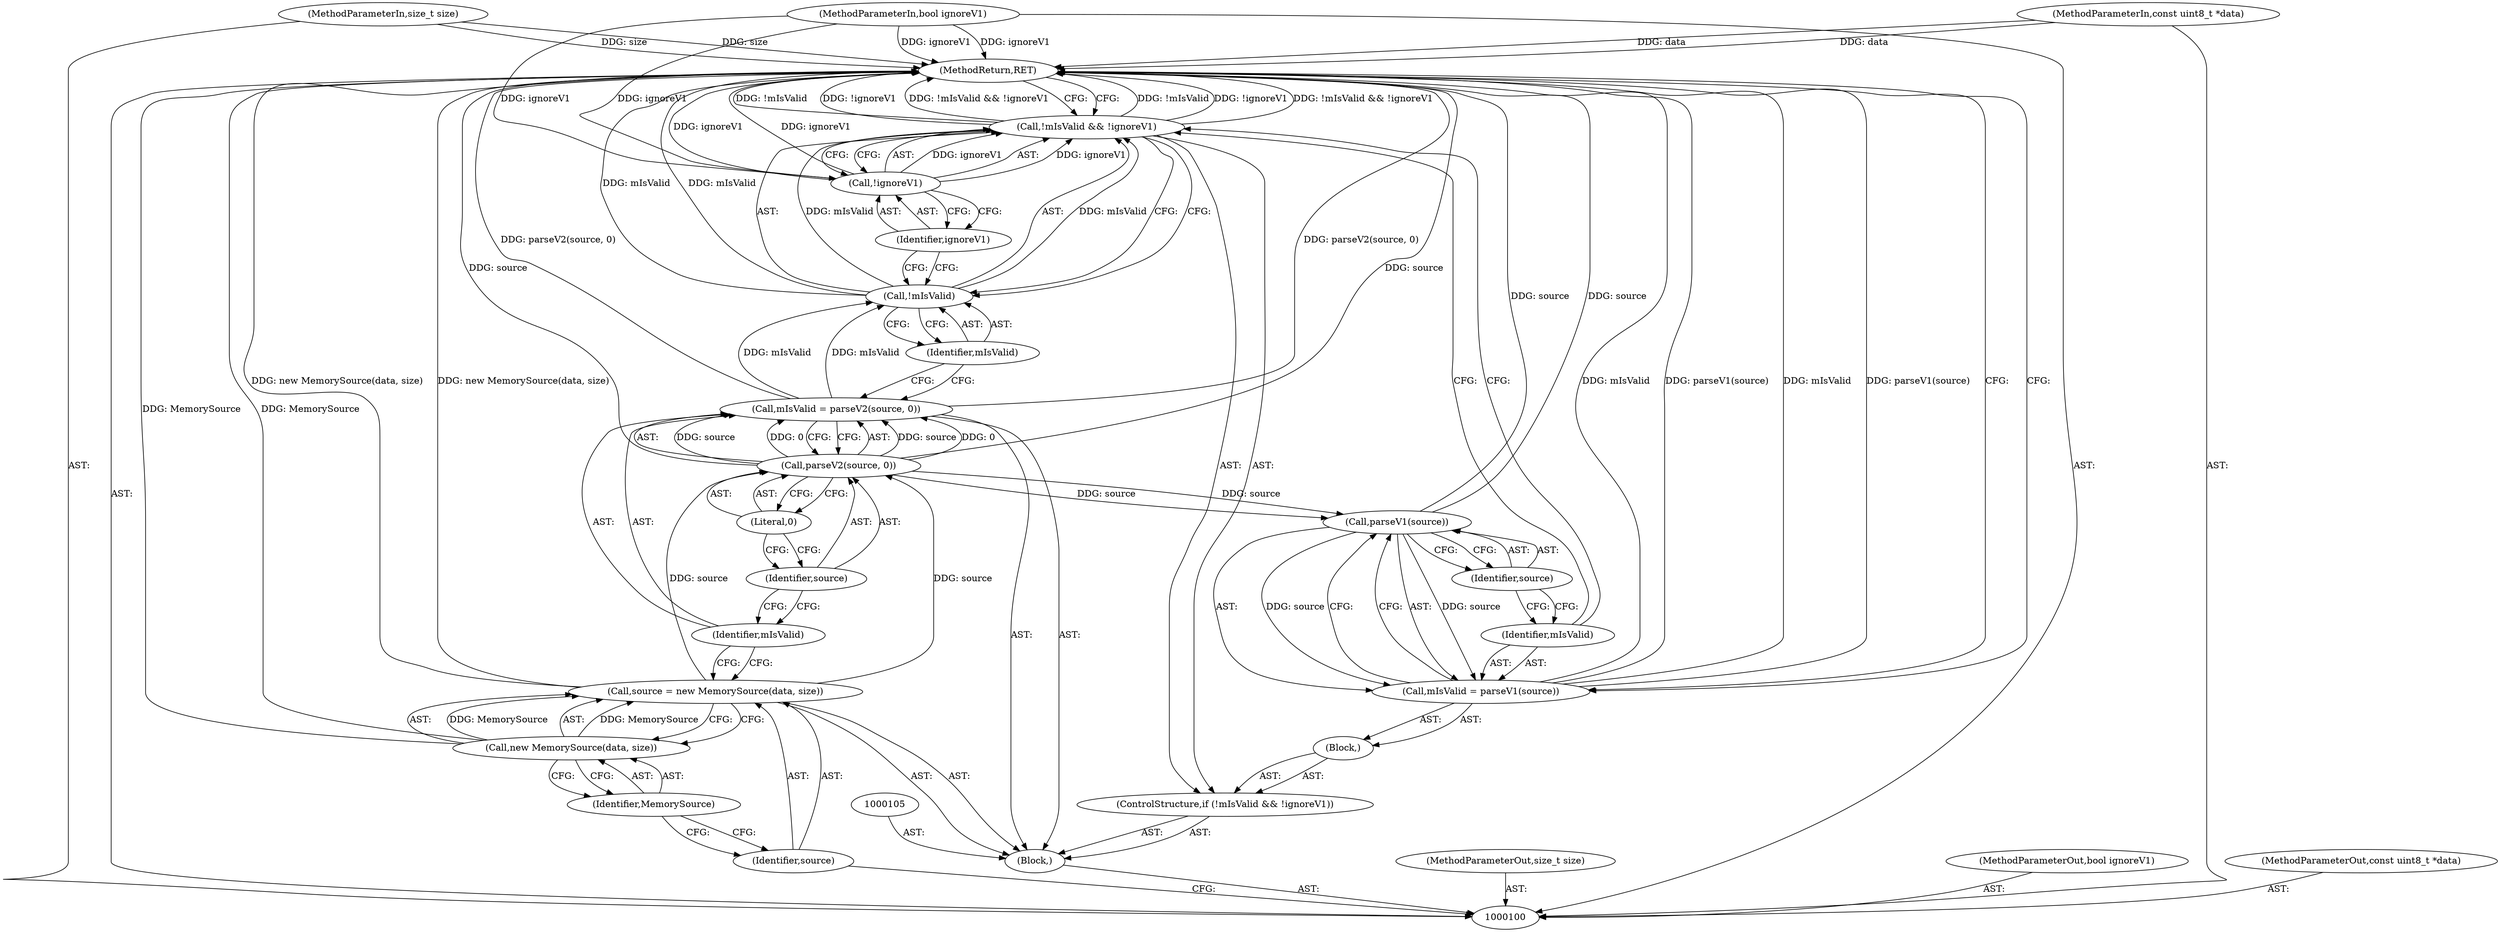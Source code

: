 digraph "1_Android_6d0249be2275fd4086783f259f4e2c54722a7c55" {
"1000126" [label="(MethodReturn,RET)"];
"1000102" [label="(MethodParameterIn,size_t size)"];
"1000163" [label="(MethodParameterOut,size_t size)"];
"1000103" [label="(MethodParameterIn,bool ignoreV1)"];
"1000164" [label="(MethodParameterOut,bool ignoreV1)"];
"1000101" [label="(MethodParameterIn,const uint8_t *data)"];
"1000162" [label="(MethodParameterOut,const uint8_t *data)"];
"1000112" [label="(Call,parseV2(source, 0))"];
"1000113" [label="(Identifier,source)"];
"1000114" [label="(Literal,0)"];
"1000110" [label="(Call,mIsValid = parseV2(source, 0))"];
"1000111" [label="(Identifier,mIsValid)"];
"1000115" [label="(ControlStructure,if (!mIsValid && !ignoreV1))"];
"1000119" [label="(Call,!ignoreV1)"];
"1000120" [label="(Identifier,ignoreV1)"];
"1000121" [label="(Block,)"];
"1000116" [label="(Call,!mIsValid && !ignoreV1)"];
"1000117" [label="(Call,!mIsValid)"];
"1000118" [label="(Identifier,mIsValid)"];
"1000124" [label="(Call,parseV1(source))"];
"1000125" [label="(Identifier,source)"];
"1000122" [label="(Call,mIsValid = parseV1(source))"];
"1000123" [label="(Identifier,mIsValid)"];
"1000104" [label="(Block,)"];
"1000106" [label="(Call,source = new MemorySource(data, size))"];
"1000107" [label="(Identifier,source)"];
"1000108" [label="(Call,new MemorySource(data, size))"];
"1000109" [label="(Identifier,MemorySource)"];
"1000126" -> "1000100"  [label="AST: "];
"1000126" -> "1000122"  [label="CFG: "];
"1000126" -> "1000116"  [label="CFG: "];
"1000116" -> "1000126"  [label="DDG: !mIsValid"];
"1000116" -> "1000126"  [label="DDG: !ignoreV1"];
"1000116" -> "1000126"  [label="DDG: !mIsValid && !ignoreV1"];
"1000124" -> "1000126"  [label="DDG: source"];
"1000106" -> "1000126"  [label="DDG: new MemorySource(data, size)"];
"1000122" -> "1000126"  [label="DDG: mIsValid"];
"1000122" -> "1000126"  [label="DDG: parseV1(source)"];
"1000103" -> "1000126"  [label="DDG: ignoreV1"];
"1000117" -> "1000126"  [label="DDG: mIsValid"];
"1000102" -> "1000126"  [label="DDG: size"];
"1000110" -> "1000126"  [label="DDG: parseV2(source, 0)"];
"1000112" -> "1000126"  [label="DDG: source"];
"1000101" -> "1000126"  [label="DDG: data"];
"1000119" -> "1000126"  [label="DDG: ignoreV1"];
"1000108" -> "1000126"  [label="DDG: MemorySource"];
"1000102" -> "1000100"  [label="AST: "];
"1000102" -> "1000126"  [label="DDG: size"];
"1000163" -> "1000100"  [label="AST: "];
"1000103" -> "1000100"  [label="AST: "];
"1000103" -> "1000126"  [label="DDG: ignoreV1"];
"1000103" -> "1000119"  [label="DDG: ignoreV1"];
"1000164" -> "1000100"  [label="AST: "];
"1000101" -> "1000100"  [label="AST: "];
"1000101" -> "1000126"  [label="DDG: data"];
"1000162" -> "1000100"  [label="AST: "];
"1000112" -> "1000110"  [label="AST: "];
"1000112" -> "1000114"  [label="CFG: "];
"1000113" -> "1000112"  [label="AST: "];
"1000114" -> "1000112"  [label="AST: "];
"1000110" -> "1000112"  [label="CFG: "];
"1000112" -> "1000126"  [label="DDG: source"];
"1000112" -> "1000110"  [label="DDG: source"];
"1000112" -> "1000110"  [label="DDG: 0"];
"1000106" -> "1000112"  [label="DDG: source"];
"1000112" -> "1000124"  [label="DDG: source"];
"1000113" -> "1000112"  [label="AST: "];
"1000113" -> "1000111"  [label="CFG: "];
"1000114" -> "1000113"  [label="CFG: "];
"1000114" -> "1000112"  [label="AST: "];
"1000114" -> "1000113"  [label="CFG: "];
"1000112" -> "1000114"  [label="CFG: "];
"1000110" -> "1000104"  [label="AST: "];
"1000110" -> "1000112"  [label="CFG: "];
"1000111" -> "1000110"  [label="AST: "];
"1000112" -> "1000110"  [label="AST: "];
"1000118" -> "1000110"  [label="CFG: "];
"1000110" -> "1000126"  [label="DDG: parseV2(source, 0)"];
"1000112" -> "1000110"  [label="DDG: source"];
"1000112" -> "1000110"  [label="DDG: 0"];
"1000110" -> "1000117"  [label="DDG: mIsValid"];
"1000111" -> "1000110"  [label="AST: "];
"1000111" -> "1000106"  [label="CFG: "];
"1000113" -> "1000111"  [label="CFG: "];
"1000115" -> "1000104"  [label="AST: "];
"1000116" -> "1000115"  [label="AST: "];
"1000121" -> "1000115"  [label="AST: "];
"1000119" -> "1000116"  [label="AST: "];
"1000119" -> "1000120"  [label="CFG: "];
"1000120" -> "1000119"  [label="AST: "];
"1000116" -> "1000119"  [label="CFG: "];
"1000119" -> "1000126"  [label="DDG: ignoreV1"];
"1000119" -> "1000116"  [label="DDG: ignoreV1"];
"1000103" -> "1000119"  [label="DDG: ignoreV1"];
"1000120" -> "1000119"  [label="AST: "];
"1000120" -> "1000117"  [label="CFG: "];
"1000119" -> "1000120"  [label="CFG: "];
"1000121" -> "1000115"  [label="AST: "];
"1000122" -> "1000121"  [label="AST: "];
"1000116" -> "1000115"  [label="AST: "];
"1000116" -> "1000117"  [label="CFG: "];
"1000116" -> "1000119"  [label="CFG: "];
"1000117" -> "1000116"  [label="AST: "];
"1000119" -> "1000116"  [label="AST: "];
"1000123" -> "1000116"  [label="CFG: "];
"1000126" -> "1000116"  [label="CFG: "];
"1000116" -> "1000126"  [label="DDG: !mIsValid"];
"1000116" -> "1000126"  [label="DDG: !ignoreV1"];
"1000116" -> "1000126"  [label="DDG: !mIsValid && !ignoreV1"];
"1000117" -> "1000116"  [label="DDG: mIsValid"];
"1000119" -> "1000116"  [label="DDG: ignoreV1"];
"1000117" -> "1000116"  [label="AST: "];
"1000117" -> "1000118"  [label="CFG: "];
"1000118" -> "1000117"  [label="AST: "];
"1000120" -> "1000117"  [label="CFG: "];
"1000116" -> "1000117"  [label="CFG: "];
"1000117" -> "1000126"  [label="DDG: mIsValid"];
"1000117" -> "1000116"  [label="DDG: mIsValid"];
"1000110" -> "1000117"  [label="DDG: mIsValid"];
"1000118" -> "1000117"  [label="AST: "];
"1000118" -> "1000110"  [label="CFG: "];
"1000117" -> "1000118"  [label="CFG: "];
"1000124" -> "1000122"  [label="AST: "];
"1000124" -> "1000125"  [label="CFG: "];
"1000125" -> "1000124"  [label="AST: "];
"1000122" -> "1000124"  [label="CFG: "];
"1000124" -> "1000126"  [label="DDG: source"];
"1000124" -> "1000122"  [label="DDG: source"];
"1000112" -> "1000124"  [label="DDG: source"];
"1000125" -> "1000124"  [label="AST: "];
"1000125" -> "1000123"  [label="CFG: "];
"1000124" -> "1000125"  [label="CFG: "];
"1000122" -> "1000121"  [label="AST: "];
"1000122" -> "1000124"  [label="CFG: "];
"1000123" -> "1000122"  [label="AST: "];
"1000124" -> "1000122"  [label="AST: "];
"1000126" -> "1000122"  [label="CFG: "];
"1000122" -> "1000126"  [label="DDG: mIsValid"];
"1000122" -> "1000126"  [label="DDG: parseV1(source)"];
"1000124" -> "1000122"  [label="DDG: source"];
"1000123" -> "1000122"  [label="AST: "];
"1000123" -> "1000116"  [label="CFG: "];
"1000125" -> "1000123"  [label="CFG: "];
"1000104" -> "1000100"  [label="AST: "];
"1000105" -> "1000104"  [label="AST: "];
"1000106" -> "1000104"  [label="AST: "];
"1000110" -> "1000104"  [label="AST: "];
"1000115" -> "1000104"  [label="AST: "];
"1000106" -> "1000104"  [label="AST: "];
"1000106" -> "1000108"  [label="CFG: "];
"1000107" -> "1000106"  [label="AST: "];
"1000108" -> "1000106"  [label="AST: "];
"1000111" -> "1000106"  [label="CFG: "];
"1000106" -> "1000126"  [label="DDG: new MemorySource(data, size)"];
"1000108" -> "1000106"  [label="DDG: MemorySource"];
"1000106" -> "1000112"  [label="DDG: source"];
"1000107" -> "1000106"  [label="AST: "];
"1000107" -> "1000100"  [label="CFG: "];
"1000109" -> "1000107"  [label="CFG: "];
"1000108" -> "1000106"  [label="AST: "];
"1000108" -> "1000109"  [label="CFG: "];
"1000109" -> "1000108"  [label="AST: "];
"1000106" -> "1000108"  [label="CFG: "];
"1000108" -> "1000126"  [label="DDG: MemorySource"];
"1000108" -> "1000106"  [label="DDG: MemorySource"];
"1000109" -> "1000108"  [label="AST: "];
"1000109" -> "1000107"  [label="CFG: "];
"1000108" -> "1000109"  [label="CFG: "];
}
